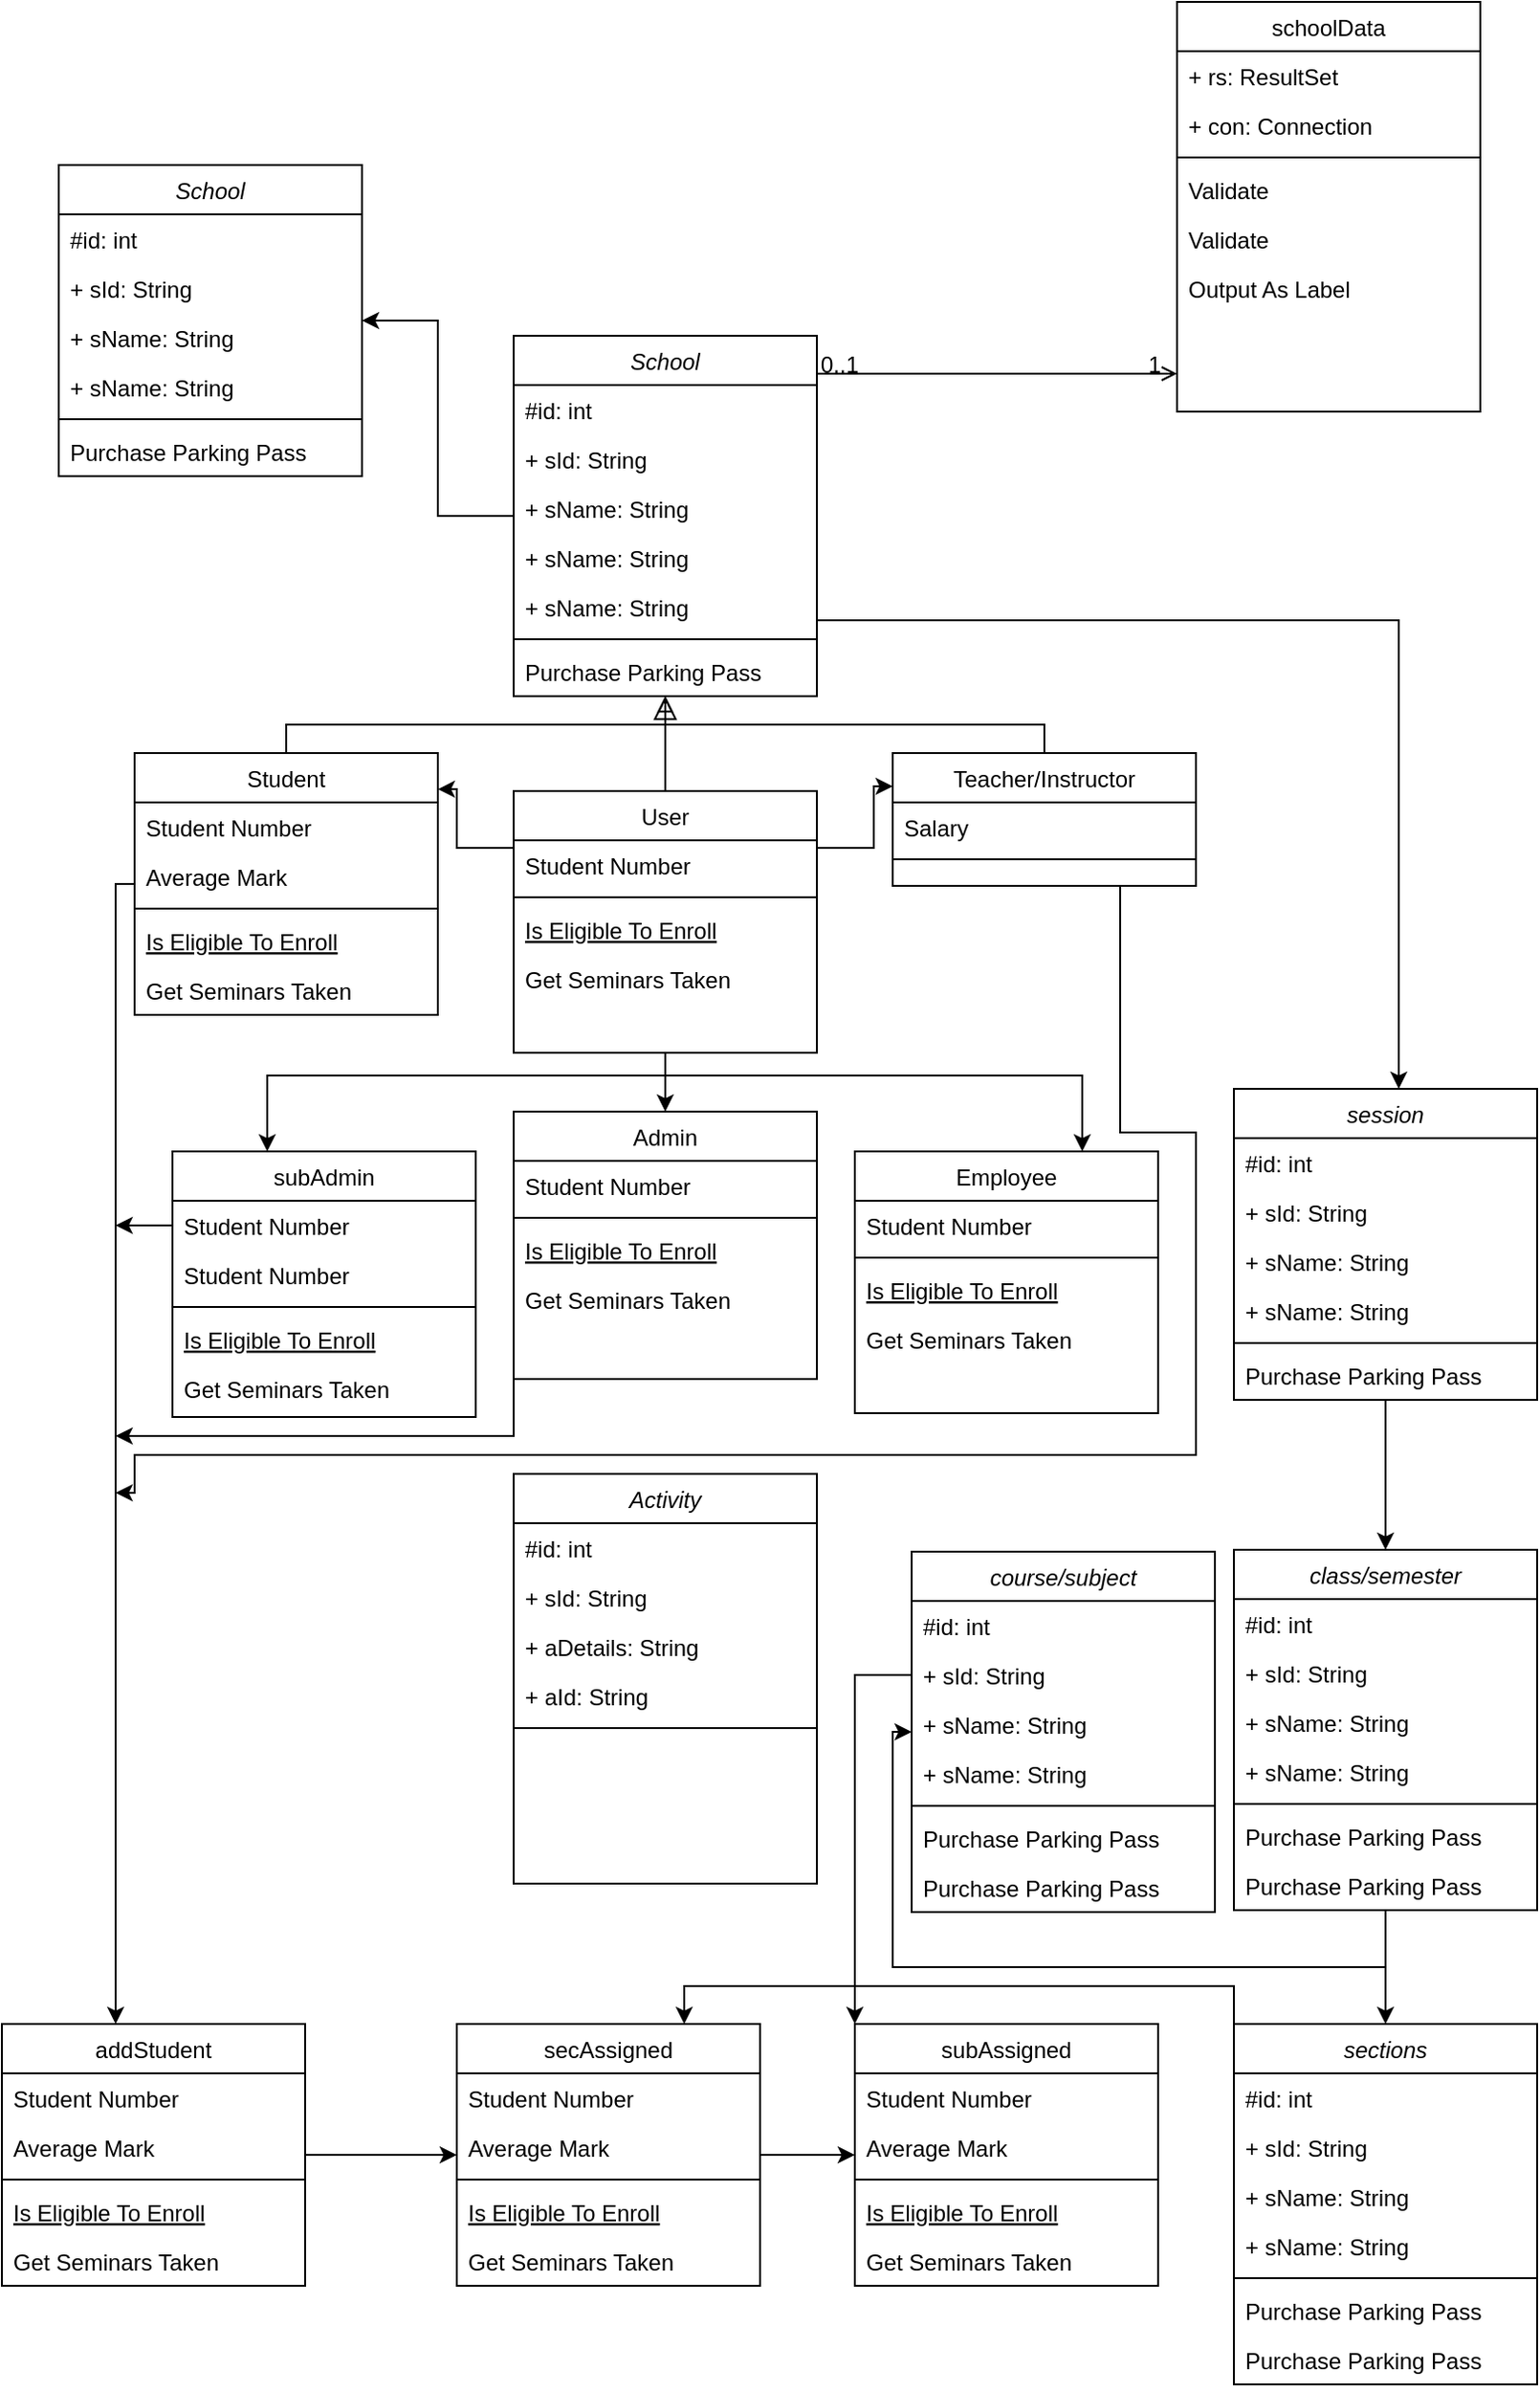 <mxfile version="21.1.5" type="github">
  <diagram id="C5RBs43oDa-KdzZeNtuy" name="Page-1">
    <mxGraphModel dx="880" dy="1653" grid="1" gridSize="10" guides="1" tooltips="1" connect="1" arrows="1" fold="1" page="1" pageScale="1" pageWidth="827" pageHeight="1169" math="0" shadow="0">
      <root>
        <mxCell id="WIyWlLk6GJQsqaUBKTNV-0" />
        <mxCell id="WIyWlLk6GJQsqaUBKTNV-1" parent="WIyWlLk6GJQsqaUBKTNV-0" />
        <mxCell id="4I6rriYPMe5fNnxOaEvN-90" value="" style="edgeStyle=orthogonalEdgeStyle;rounded=0;orthogonalLoop=1;jettySize=auto;html=1;" edge="1" parent="WIyWlLk6GJQsqaUBKTNV-1" source="zkfFHV4jXpPFQw0GAbJ--0" target="4I6rriYPMe5fNnxOaEvN-83">
          <mxGeometry relative="1" as="geometry" />
        </mxCell>
        <mxCell id="4I6rriYPMe5fNnxOaEvN-101" value="" style="edgeStyle=orthogonalEdgeStyle;rounded=0;orthogonalLoop=1;jettySize=auto;html=1;" edge="1" parent="WIyWlLk6GJQsqaUBKTNV-1" source="zkfFHV4jXpPFQw0GAbJ--0" target="4I6rriYPMe5fNnxOaEvN-94">
          <mxGeometry relative="1" as="geometry">
            <Array as="points">
              <mxPoint x="747" y="110" />
            </Array>
          </mxGeometry>
        </mxCell>
        <mxCell id="zkfFHV4jXpPFQw0GAbJ--0" value="School" style="swimlane;fontStyle=2;align=center;verticalAlign=top;childLayout=stackLayout;horizontal=1;startSize=26;horizontalStack=0;resizeParent=1;resizeLast=0;collapsible=1;marginBottom=0;rounded=0;shadow=0;strokeWidth=1;" parent="WIyWlLk6GJQsqaUBKTNV-1" vertex="1">
          <mxGeometry x="280" y="-40" width="160" height="190" as="geometry">
            <mxRectangle x="230" y="140" width="160" height="26" as="alternateBounds" />
          </mxGeometry>
        </mxCell>
        <mxCell id="zkfFHV4jXpPFQw0GAbJ--1" value="#id: int&#xa;" style="text;align=left;verticalAlign=top;spacingLeft=4;spacingRight=4;overflow=hidden;rotatable=0;points=[[0,0.5],[1,0.5]];portConstraint=eastwest;" parent="zkfFHV4jXpPFQw0GAbJ--0" vertex="1">
          <mxGeometry y="26" width="160" height="26" as="geometry" />
        </mxCell>
        <mxCell id="zkfFHV4jXpPFQw0GAbJ--2" value="+ sId: String" style="text;align=left;verticalAlign=top;spacingLeft=4;spacingRight=4;overflow=hidden;rotatable=0;points=[[0,0.5],[1,0.5]];portConstraint=eastwest;rounded=0;shadow=0;html=0;" parent="zkfFHV4jXpPFQw0GAbJ--0" vertex="1">
          <mxGeometry y="52" width="160" height="26" as="geometry" />
        </mxCell>
        <mxCell id="zkfFHV4jXpPFQw0GAbJ--3" value="+ sName: String" style="text;align=left;verticalAlign=top;spacingLeft=4;spacingRight=4;overflow=hidden;rotatable=0;points=[[0,0.5],[1,0.5]];portConstraint=eastwest;rounded=0;shadow=0;html=0;" parent="zkfFHV4jXpPFQw0GAbJ--0" vertex="1">
          <mxGeometry y="78" width="160" height="26" as="geometry" />
        </mxCell>
        <mxCell id="4I6rriYPMe5fNnxOaEvN-0" value="+ sName: String" style="text;align=left;verticalAlign=top;spacingLeft=4;spacingRight=4;overflow=hidden;rotatable=0;points=[[0,0.5],[1,0.5]];portConstraint=eastwest;rounded=0;shadow=0;html=0;" vertex="1" parent="zkfFHV4jXpPFQw0GAbJ--0">
          <mxGeometry y="104" width="160" height="26" as="geometry" />
        </mxCell>
        <mxCell id="4I6rriYPMe5fNnxOaEvN-150" value="+ sName: String" style="text;align=left;verticalAlign=top;spacingLeft=4;spacingRight=4;overflow=hidden;rotatable=0;points=[[0,0.5],[1,0.5]];portConstraint=eastwest;rounded=0;shadow=0;html=0;" vertex="1" parent="zkfFHV4jXpPFQw0GAbJ--0">
          <mxGeometry y="130" width="160" height="26" as="geometry" />
        </mxCell>
        <mxCell id="zkfFHV4jXpPFQw0GAbJ--4" value="" style="line;html=1;strokeWidth=1;align=left;verticalAlign=middle;spacingTop=-1;spacingLeft=3;spacingRight=3;rotatable=0;labelPosition=right;points=[];portConstraint=eastwest;" parent="zkfFHV4jXpPFQw0GAbJ--0" vertex="1">
          <mxGeometry y="156" width="160" height="8" as="geometry" />
        </mxCell>
        <mxCell id="zkfFHV4jXpPFQw0GAbJ--5" value="Purchase Parking Pass" style="text;align=left;verticalAlign=top;spacingLeft=4;spacingRight=4;overflow=hidden;rotatable=0;points=[[0,0.5],[1,0.5]];portConstraint=eastwest;" parent="zkfFHV4jXpPFQw0GAbJ--0" vertex="1">
          <mxGeometry y="164" width="160" height="26" as="geometry" />
        </mxCell>
        <mxCell id="4I6rriYPMe5fNnxOaEvN-160" value="" style="edgeStyle=orthogonalEdgeStyle;rounded=0;orthogonalLoop=1;jettySize=auto;html=1;" edge="1" parent="WIyWlLk6GJQsqaUBKTNV-1" source="zkfFHV4jXpPFQw0GAbJ--6" target="4I6rriYPMe5fNnxOaEvN-154">
          <mxGeometry relative="1" as="geometry">
            <Array as="points">
              <mxPoint x="70" y="249" />
            </Array>
          </mxGeometry>
        </mxCell>
        <mxCell id="zkfFHV4jXpPFQw0GAbJ--6" value="Student" style="swimlane;fontStyle=0;align=center;verticalAlign=top;childLayout=stackLayout;horizontal=1;startSize=26;horizontalStack=0;resizeParent=1;resizeLast=0;collapsible=1;marginBottom=0;rounded=0;shadow=0;strokeWidth=1;" parent="WIyWlLk6GJQsqaUBKTNV-1" vertex="1">
          <mxGeometry x="80" y="180" width="160" height="138" as="geometry">
            <mxRectangle x="130" y="380" width="160" height="26" as="alternateBounds" />
          </mxGeometry>
        </mxCell>
        <mxCell id="zkfFHV4jXpPFQw0GAbJ--7" value="Student Number" style="text;align=left;verticalAlign=top;spacingLeft=4;spacingRight=4;overflow=hidden;rotatable=0;points=[[0,0.5],[1,0.5]];portConstraint=eastwest;" parent="zkfFHV4jXpPFQw0GAbJ--6" vertex="1">
          <mxGeometry y="26" width="160" height="26" as="geometry" />
        </mxCell>
        <mxCell id="zkfFHV4jXpPFQw0GAbJ--8" value="Average Mark" style="text;align=left;verticalAlign=top;spacingLeft=4;spacingRight=4;overflow=hidden;rotatable=0;points=[[0,0.5],[1,0.5]];portConstraint=eastwest;rounded=0;shadow=0;html=0;" parent="zkfFHV4jXpPFQw0GAbJ--6" vertex="1">
          <mxGeometry y="52" width="160" height="26" as="geometry" />
        </mxCell>
        <mxCell id="zkfFHV4jXpPFQw0GAbJ--9" value="" style="line;html=1;strokeWidth=1;align=left;verticalAlign=middle;spacingTop=-1;spacingLeft=3;spacingRight=3;rotatable=0;labelPosition=right;points=[];portConstraint=eastwest;" parent="zkfFHV4jXpPFQw0GAbJ--6" vertex="1">
          <mxGeometry y="78" width="160" height="8" as="geometry" />
        </mxCell>
        <mxCell id="zkfFHV4jXpPFQw0GAbJ--10" value="Is Eligible To Enroll" style="text;align=left;verticalAlign=top;spacingLeft=4;spacingRight=4;overflow=hidden;rotatable=0;points=[[0,0.5],[1,0.5]];portConstraint=eastwest;fontStyle=4" parent="zkfFHV4jXpPFQw0GAbJ--6" vertex="1">
          <mxGeometry y="86" width="160" height="26" as="geometry" />
        </mxCell>
        <mxCell id="zkfFHV4jXpPFQw0GAbJ--11" value="Get Seminars Taken" style="text;align=left;verticalAlign=top;spacingLeft=4;spacingRight=4;overflow=hidden;rotatable=0;points=[[0,0.5],[1,0.5]];portConstraint=eastwest;" parent="zkfFHV4jXpPFQw0GAbJ--6" vertex="1">
          <mxGeometry y="112" width="160" height="26" as="geometry" />
        </mxCell>
        <mxCell id="zkfFHV4jXpPFQw0GAbJ--12" value="" style="endArrow=block;endSize=10;endFill=0;shadow=0;strokeWidth=1;rounded=0;edgeStyle=elbowEdgeStyle;elbow=vertical;" parent="WIyWlLk6GJQsqaUBKTNV-1" source="zkfFHV4jXpPFQw0GAbJ--6" target="zkfFHV4jXpPFQw0GAbJ--0" edge="1">
          <mxGeometry width="160" relative="1" as="geometry">
            <mxPoint x="200" y="203" as="sourcePoint" />
            <mxPoint x="200" y="203" as="targetPoint" />
          </mxGeometry>
        </mxCell>
        <mxCell id="4I6rriYPMe5fNnxOaEvN-165" style="edgeStyle=orthogonalEdgeStyle;rounded=0;orthogonalLoop=1;jettySize=auto;html=1;exitX=0.75;exitY=1;exitDx=0;exitDy=0;" edge="1" parent="WIyWlLk6GJQsqaUBKTNV-1" source="zkfFHV4jXpPFQw0GAbJ--13">
          <mxGeometry relative="1" as="geometry">
            <mxPoint x="70" y="570" as="targetPoint" />
            <Array as="points">
              <mxPoint x="600" y="380" />
              <mxPoint x="640" y="380" />
              <mxPoint x="640" y="550" />
              <mxPoint x="80" y="550" />
              <mxPoint x="80" y="570" />
            </Array>
          </mxGeometry>
        </mxCell>
        <mxCell id="zkfFHV4jXpPFQw0GAbJ--13" value="Teacher/Instructor" style="swimlane;fontStyle=0;align=center;verticalAlign=top;childLayout=stackLayout;horizontal=1;startSize=26;horizontalStack=0;resizeParent=1;resizeLast=0;collapsible=1;marginBottom=0;rounded=0;shadow=0;strokeWidth=1;" parent="WIyWlLk6GJQsqaUBKTNV-1" vertex="1">
          <mxGeometry x="480" y="180" width="160" height="70" as="geometry">
            <mxRectangle x="340" y="380" width="170" height="26" as="alternateBounds" />
          </mxGeometry>
        </mxCell>
        <mxCell id="zkfFHV4jXpPFQw0GAbJ--14" value="Salary" style="text;align=left;verticalAlign=top;spacingLeft=4;spacingRight=4;overflow=hidden;rotatable=0;points=[[0,0.5],[1,0.5]];portConstraint=eastwest;" parent="zkfFHV4jXpPFQw0GAbJ--13" vertex="1">
          <mxGeometry y="26" width="160" height="26" as="geometry" />
        </mxCell>
        <mxCell id="zkfFHV4jXpPFQw0GAbJ--15" value="" style="line;html=1;strokeWidth=1;align=left;verticalAlign=middle;spacingTop=-1;spacingLeft=3;spacingRight=3;rotatable=0;labelPosition=right;points=[];portConstraint=eastwest;" parent="zkfFHV4jXpPFQw0GAbJ--13" vertex="1">
          <mxGeometry y="52" width="160" height="8" as="geometry" />
        </mxCell>
        <mxCell id="zkfFHV4jXpPFQw0GAbJ--16" value="" style="endArrow=block;endFill=0;shadow=0;strokeWidth=1;rounded=0;edgeStyle=elbowEdgeStyle;elbow=vertical;" parent="WIyWlLk6GJQsqaUBKTNV-1" source="zkfFHV4jXpPFQw0GAbJ--13" target="zkfFHV4jXpPFQw0GAbJ--0" edge="1">
          <mxGeometry width="160" relative="1" as="geometry">
            <mxPoint x="210" y="373" as="sourcePoint" />
            <mxPoint x="310" y="271" as="targetPoint" />
          </mxGeometry>
        </mxCell>
        <mxCell id="zkfFHV4jXpPFQw0GAbJ--17" value="schoolData" style="swimlane;fontStyle=0;align=center;verticalAlign=top;childLayout=stackLayout;horizontal=1;startSize=26;horizontalStack=0;resizeParent=1;resizeLast=0;collapsible=1;marginBottom=0;rounded=0;shadow=0;strokeWidth=1;" parent="WIyWlLk6GJQsqaUBKTNV-1" vertex="1">
          <mxGeometry x="630" y="-216" width="160" height="216" as="geometry">
            <mxRectangle x="550" y="140" width="160" height="26" as="alternateBounds" />
          </mxGeometry>
        </mxCell>
        <mxCell id="zkfFHV4jXpPFQw0GAbJ--21" value="+ rs: ResultSet" style="text;align=left;verticalAlign=top;spacingLeft=4;spacingRight=4;overflow=hidden;rotatable=1;points=[[0,0.5],[1,0.5]];portConstraint=eastwest;rounded=0;shadow=0;html=0;movable=1;resizable=1;deletable=1;editable=1;locked=0;connectable=1;" parent="zkfFHV4jXpPFQw0GAbJ--17" vertex="1">
          <mxGeometry y="26" width="160" height="26" as="geometry" />
        </mxCell>
        <mxCell id="4I6rriYPMe5fNnxOaEvN-2" value="+ con: Connection" style="text;align=left;verticalAlign=top;spacingLeft=4;spacingRight=4;overflow=hidden;rotatable=1;points=[[0,0.5],[1,0.5]];portConstraint=eastwest;rounded=0;shadow=0;html=0;movable=1;resizable=1;deletable=1;editable=1;locked=0;connectable=1;" vertex="1" parent="zkfFHV4jXpPFQw0GAbJ--17">
          <mxGeometry y="52" width="160" height="26" as="geometry" />
        </mxCell>
        <mxCell id="zkfFHV4jXpPFQw0GAbJ--23" value="" style="line;html=1;strokeWidth=1;align=left;verticalAlign=middle;spacingTop=-1;spacingLeft=3;spacingRight=3;rotatable=0;labelPosition=right;points=[];portConstraint=eastwest;" parent="zkfFHV4jXpPFQw0GAbJ--17" vertex="1">
          <mxGeometry y="78" width="160" height="8" as="geometry" />
        </mxCell>
        <mxCell id="zkfFHV4jXpPFQw0GAbJ--24" value="Validate" style="text;align=left;verticalAlign=top;spacingLeft=4;spacingRight=4;overflow=hidden;rotatable=0;points=[[0,0.5],[1,0.5]];portConstraint=eastwest;" parent="zkfFHV4jXpPFQw0GAbJ--17" vertex="1">
          <mxGeometry y="86" width="160" height="26" as="geometry" />
        </mxCell>
        <mxCell id="4I6rriYPMe5fNnxOaEvN-1" value="Validate" style="text;align=left;verticalAlign=top;spacingLeft=4;spacingRight=4;overflow=hidden;rotatable=0;points=[[0,0.5],[1,0.5]];portConstraint=eastwest;" vertex="1" parent="zkfFHV4jXpPFQw0GAbJ--17">
          <mxGeometry y="112" width="160" height="26" as="geometry" />
        </mxCell>
        <mxCell id="zkfFHV4jXpPFQw0GAbJ--25" value="Output As Label" style="text;align=left;verticalAlign=top;spacingLeft=4;spacingRight=4;overflow=hidden;rotatable=0;points=[[0,0.5],[1,0.5]];portConstraint=eastwest;" parent="zkfFHV4jXpPFQw0GAbJ--17" vertex="1">
          <mxGeometry y="138" width="160" height="26" as="geometry" />
        </mxCell>
        <mxCell id="zkfFHV4jXpPFQw0GAbJ--26" value="" style="endArrow=open;shadow=0;strokeWidth=1;rounded=0;endFill=1;edgeStyle=elbowEdgeStyle;elbow=vertical;" parent="WIyWlLk6GJQsqaUBKTNV-1" source="zkfFHV4jXpPFQw0GAbJ--0" target="zkfFHV4jXpPFQw0GAbJ--17" edge="1">
          <mxGeometry x="0.5" y="41" relative="1" as="geometry">
            <mxPoint x="380" y="192" as="sourcePoint" />
            <mxPoint x="540" y="192" as="targetPoint" />
            <mxPoint x="-40" y="32" as="offset" />
          </mxGeometry>
        </mxCell>
        <mxCell id="zkfFHV4jXpPFQw0GAbJ--27" value="0..1" style="resizable=0;align=left;verticalAlign=bottom;labelBackgroundColor=none;fontSize=12;" parent="zkfFHV4jXpPFQw0GAbJ--26" connectable="0" vertex="1">
          <mxGeometry x="-1" relative="1" as="geometry">
            <mxPoint y="4" as="offset" />
          </mxGeometry>
        </mxCell>
        <mxCell id="zkfFHV4jXpPFQw0GAbJ--28" value="1" style="resizable=0;align=right;verticalAlign=bottom;labelBackgroundColor=none;fontSize=12;" parent="zkfFHV4jXpPFQw0GAbJ--26" connectable="0" vertex="1">
          <mxGeometry x="1" relative="1" as="geometry">
            <mxPoint x="-7" y="4" as="offset" />
          </mxGeometry>
        </mxCell>
        <mxCell id="4I6rriYPMe5fNnxOaEvN-3" value="" style="endArrow=none;html=1;rounded=0;" edge="1" parent="WIyWlLk6GJQsqaUBKTNV-1" source="4I6rriYPMe5fNnxOaEvN-5">
          <mxGeometry width="50" height="50" relative="1" as="geometry">
            <mxPoint x="360" y="200" as="sourcePoint" />
            <mxPoint x="360" y="150" as="targetPoint" />
          </mxGeometry>
        </mxCell>
        <mxCell id="4I6rriYPMe5fNnxOaEvN-17" value="" style="endArrow=none;html=1;rounded=0;" edge="1" parent="WIyWlLk6GJQsqaUBKTNV-1" target="4I6rriYPMe5fNnxOaEvN-5">
          <mxGeometry width="50" height="50" relative="1" as="geometry">
            <mxPoint x="360" y="200" as="sourcePoint" />
            <mxPoint x="360" y="150" as="targetPoint" />
          </mxGeometry>
        </mxCell>
        <mxCell id="4I6rriYPMe5fNnxOaEvN-65" value="" style="edgeStyle=orthogonalEdgeStyle;rounded=0;orthogonalLoop=1;jettySize=auto;html=1;" edge="1" parent="WIyWlLk6GJQsqaUBKTNV-1" source="4I6rriYPMe5fNnxOaEvN-5" target="4I6rriYPMe5fNnxOaEvN-60">
          <mxGeometry relative="1" as="geometry">
            <Array as="points">
              <mxPoint x="360" y="350" />
              <mxPoint x="580" y="350" />
            </Array>
          </mxGeometry>
        </mxCell>
        <mxCell id="4I6rriYPMe5fNnxOaEvN-71" value="" style="edgeStyle=orthogonalEdgeStyle;rounded=0;orthogonalLoop=1;jettySize=auto;html=1;" edge="1" parent="WIyWlLk6GJQsqaUBKTNV-1" source="4I6rriYPMe5fNnxOaEvN-5" target="4I6rriYPMe5fNnxOaEvN-66">
          <mxGeometry relative="1" as="geometry">
            <Array as="points">
              <mxPoint x="360" y="350" />
              <mxPoint x="150" y="350" />
            </Array>
          </mxGeometry>
        </mxCell>
        <mxCell id="4I6rriYPMe5fNnxOaEvN-77" value="" style="edgeStyle=orthogonalEdgeStyle;rounded=0;orthogonalLoop=1;jettySize=auto;html=1;" edge="1" parent="WIyWlLk6GJQsqaUBKTNV-1" source="4I6rriYPMe5fNnxOaEvN-5" target="4I6rriYPMe5fNnxOaEvN-72">
          <mxGeometry relative="1" as="geometry" />
        </mxCell>
        <mxCell id="4I6rriYPMe5fNnxOaEvN-5" value="User" style="swimlane;fontStyle=0;align=center;verticalAlign=top;childLayout=stackLayout;horizontal=1;startSize=26;horizontalStack=0;resizeParent=1;resizeLast=0;collapsible=1;marginBottom=0;rounded=0;shadow=0;strokeWidth=1;" vertex="1" parent="WIyWlLk6GJQsqaUBKTNV-1">
          <mxGeometry x="280" y="200" width="160" height="138" as="geometry">
            <mxRectangle x="130" y="380" width="160" height="26" as="alternateBounds" />
          </mxGeometry>
        </mxCell>
        <mxCell id="4I6rriYPMe5fNnxOaEvN-6" value="Student Number" style="text;align=left;verticalAlign=top;spacingLeft=4;spacingRight=4;overflow=hidden;rotatable=0;points=[[0,0.5],[1,0.5]];portConstraint=eastwest;" vertex="1" parent="4I6rriYPMe5fNnxOaEvN-5">
          <mxGeometry y="26" width="160" height="26" as="geometry" />
        </mxCell>
        <mxCell id="4I6rriYPMe5fNnxOaEvN-8" value="" style="line;html=1;strokeWidth=1;align=left;verticalAlign=middle;spacingTop=-1;spacingLeft=3;spacingRight=3;rotatable=0;labelPosition=right;points=[];portConstraint=eastwest;" vertex="1" parent="4I6rriYPMe5fNnxOaEvN-5">
          <mxGeometry y="52" width="160" height="8" as="geometry" />
        </mxCell>
        <mxCell id="4I6rriYPMe5fNnxOaEvN-9" value="Is Eligible To Enroll" style="text;align=left;verticalAlign=top;spacingLeft=4;spacingRight=4;overflow=hidden;rotatable=0;points=[[0,0.5],[1,0.5]];portConstraint=eastwest;fontStyle=4" vertex="1" parent="4I6rriYPMe5fNnxOaEvN-5">
          <mxGeometry y="60" width="160" height="26" as="geometry" />
        </mxCell>
        <mxCell id="4I6rriYPMe5fNnxOaEvN-10" value="Get Seminars Taken" style="text;align=left;verticalAlign=top;spacingLeft=4;spacingRight=4;overflow=hidden;rotatable=0;points=[[0,0.5],[1,0.5]];portConstraint=eastwest;" vertex="1" parent="4I6rriYPMe5fNnxOaEvN-5">
          <mxGeometry y="86" width="160" height="26" as="geometry" />
        </mxCell>
        <mxCell id="4I6rriYPMe5fNnxOaEvN-60" value="Employee" style="swimlane;fontStyle=0;align=center;verticalAlign=top;childLayout=stackLayout;horizontal=1;startSize=26;horizontalStack=0;resizeParent=1;resizeLast=0;collapsible=1;marginBottom=0;rounded=0;shadow=0;strokeWidth=1;" vertex="1" parent="WIyWlLk6GJQsqaUBKTNV-1">
          <mxGeometry x="460" y="390" width="160" height="138" as="geometry">
            <mxRectangle x="130" y="380" width="160" height="26" as="alternateBounds" />
          </mxGeometry>
        </mxCell>
        <mxCell id="4I6rriYPMe5fNnxOaEvN-61" value="Student Number" style="text;align=left;verticalAlign=top;spacingLeft=4;spacingRight=4;overflow=hidden;rotatable=0;points=[[0,0.5],[1,0.5]];portConstraint=eastwest;" vertex="1" parent="4I6rriYPMe5fNnxOaEvN-60">
          <mxGeometry y="26" width="160" height="26" as="geometry" />
        </mxCell>
        <mxCell id="4I6rriYPMe5fNnxOaEvN-62" value="" style="line;html=1;strokeWidth=1;align=left;verticalAlign=middle;spacingTop=-1;spacingLeft=3;spacingRight=3;rotatable=0;labelPosition=right;points=[];portConstraint=eastwest;" vertex="1" parent="4I6rriYPMe5fNnxOaEvN-60">
          <mxGeometry y="52" width="160" height="8" as="geometry" />
        </mxCell>
        <mxCell id="4I6rriYPMe5fNnxOaEvN-63" value="Is Eligible To Enroll" style="text;align=left;verticalAlign=top;spacingLeft=4;spacingRight=4;overflow=hidden;rotatable=0;points=[[0,0.5],[1,0.5]];portConstraint=eastwest;fontStyle=4" vertex="1" parent="4I6rriYPMe5fNnxOaEvN-60">
          <mxGeometry y="60" width="160" height="26" as="geometry" />
        </mxCell>
        <mxCell id="4I6rriYPMe5fNnxOaEvN-64" value="Get Seminars Taken" style="text;align=left;verticalAlign=top;spacingLeft=4;spacingRight=4;overflow=hidden;rotatable=0;points=[[0,0.5],[1,0.5]];portConstraint=eastwest;" vertex="1" parent="4I6rriYPMe5fNnxOaEvN-60">
          <mxGeometry y="86" width="160" height="26" as="geometry" />
        </mxCell>
        <mxCell id="4I6rriYPMe5fNnxOaEvN-66" value="subAdmin" style="swimlane;fontStyle=0;align=center;verticalAlign=top;childLayout=stackLayout;horizontal=1;startSize=26;horizontalStack=0;resizeParent=1;resizeLast=0;collapsible=1;marginBottom=0;rounded=0;shadow=0;strokeWidth=1;" vertex="1" parent="WIyWlLk6GJQsqaUBKTNV-1">
          <mxGeometry x="100" y="390" width="160" height="140" as="geometry">
            <mxRectangle x="130" y="380" width="160" height="26" as="alternateBounds" />
          </mxGeometry>
        </mxCell>
        <mxCell id="4I6rriYPMe5fNnxOaEvN-162" style="edgeStyle=orthogonalEdgeStyle;rounded=0;orthogonalLoop=1;jettySize=auto;html=1;exitX=0;exitY=0.5;exitDx=0;exitDy=0;" edge="1" parent="4I6rriYPMe5fNnxOaEvN-66" source="4I6rriYPMe5fNnxOaEvN-153">
          <mxGeometry relative="1" as="geometry">
            <mxPoint x="-30" y="39" as="targetPoint" />
          </mxGeometry>
        </mxCell>
        <mxCell id="4I6rriYPMe5fNnxOaEvN-153" value="Student Number" style="text;align=left;verticalAlign=top;spacingLeft=4;spacingRight=4;overflow=hidden;rotatable=0;points=[[0,0.5],[1,0.5]];portConstraint=eastwest;" vertex="1" parent="4I6rriYPMe5fNnxOaEvN-66">
          <mxGeometry y="26" width="160" height="26" as="geometry" />
        </mxCell>
        <mxCell id="4I6rriYPMe5fNnxOaEvN-151" value="Student Number" style="text;align=left;verticalAlign=top;spacingLeft=4;spacingRight=4;overflow=hidden;rotatable=0;points=[[0,0.5],[1,0.5]];portConstraint=eastwest;" vertex="1" parent="4I6rriYPMe5fNnxOaEvN-66">
          <mxGeometry y="52" width="160" height="26" as="geometry" />
        </mxCell>
        <mxCell id="4I6rriYPMe5fNnxOaEvN-68" value="" style="line;html=1;strokeWidth=1;align=left;verticalAlign=middle;spacingTop=-1;spacingLeft=3;spacingRight=3;rotatable=0;labelPosition=right;points=[];portConstraint=eastwest;" vertex="1" parent="4I6rriYPMe5fNnxOaEvN-66">
          <mxGeometry y="78" width="160" height="8" as="geometry" />
        </mxCell>
        <mxCell id="4I6rriYPMe5fNnxOaEvN-69" value="Is Eligible To Enroll" style="text;align=left;verticalAlign=top;spacingLeft=4;spacingRight=4;overflow=hidden;rotatable=0;points=[[0,0.5],[1,0.5]];portConstraint=eastwest;fontStyle=4" vertex="1" parent="4I6rriYPMe5fNnxOaEvN-66">
          <mxGeometry y="86" width="160" height="26" as="geometry" />
        </mxCell>
        <mxCell id="4I6rriYPMe5fNnxOaEvN-70" value="Get Seminars Taken" style="text;align=left;verticalAlign=top;spacingLeft=4;spacingRight=4;overflow=hidden;rotatable=0;points=[[0,0.5],[1,0.5]];portConstraint=eastwest;" vertex="1" parent="4I6rriYPMe5fNnxOaEvN-66">
          <mxGeometry y="112" width="160" height="26" as="geometry" />
        </mxCell>
        <mxCell id="4I6rriYPMe5fNnxOaEvN-164" style="edgeStyle=orthogonalEdgeStyle;rounded=0;orthogonalLoop=1;jettySize=auto;html=1;exitX=0;exitY=0.75;exitDx=0;exitDy=0;" edge="1" parent="WIyWlLk6GJQsqaUBKTNV-1" source="4I6rriYPMe5fNnxOaEvN-72">
          <mxGeometry relative="1" as="geometry">
            <mxPoint x="70" y="540" as="targetPoint" />
            <Array as="points">
              <mxPoint x="280" y="540" />
            </Array>
          </mxGeometry>
        </mxCell>
        <mxCell id="4I6rriYPMe5fNnxOaEvN-72" value="Admin" style="swimlane;fontStyle=0;align=center;verticalAlign=top;childLayout=stackLayout;horizontal=1;startSize=26;horizontalStack=0;resizeParent=1;resizeLast=0;collapsible=1;marginBottom=0;rounded=0;shadow=0;strokeWidth=1;" vertex="1" parent="WIyWlLk6GJQsqaUBKTNV-1">
          <mxGeometry x="280" y="369" width="160" height="141" as="geometry">
            <mxRectangle x="130" y="380" width="160" height="26" as="alternateBounds" />
          </mxGeometry>
        </mxCell>
        <mxCell id="4I6rriYPMe5fNnxOaEvN-73" value="Student Number" style="text;align=left;verticalAlign=top;spacingLeft=4;spacingRight=4;overflow=hidden;rotatable=0;points=[[0,0.5],[1,0.5]];portConstraint=eastwest;" vertex="1" parent="4I6rriYPMe5fNnxOaEvN-72">
          <mxGeometry y="26" width="160" height="26" as="geometry" />
        </mxCell>
        <mxCell id="4I6rriYPMe5fNnxOaEvN-74" value="" style="line;html=1;strokeWidth=1;align=left;verticalAlign=middle;spacingTop=-1;spacingLeft=3;spacingRight=3;rotatable=0;labelPosition=right;points=[];portConstraint=eastwest;" vertex="1" parent="4I6rriYPMe5fNnxOaEvN-72">
          <mxGeometry y="52" width="160" height="8" as="geometry" />
        </mxCell>
        <mxCell id="4I6rriYPMe5fNnxOaEvN-75" value="Is Eligible To Enroll" style="text;align=left;verticalAlign=top;spacingLeft=4;spacingRight=4;overflow=hidden;rotatable=0;points=[[0,0.5],[1,0.5]];portConstraint=eastwest;fontStyle=4" vertex="1" parent="4I6rriYPMe5fNnxOaEvN-72">
          <mxGeometry y="60" width="160" height="26" as="geometry" />
        </mxCell>
        <mxCell id="4I6rriYPMe5fNnxOaEvN-76" value="Get Seminars Taken" style="text;align=left;verticalAlign=top;spacingLeft=4;spacingRight=4;overflow=hidden;rotatable=0;points=[[0,0.5],[1,0.5]];portConstraint=eastwest;" vertex="1" parent="4I6rriYPMe5fNnxOaEvN-72">
          <mxGeometry y="86" width="160" height="26" as="geometry" />
        </mxCell>
        <mxCell id="4I6rriYPMe5fNnxOaEvN-79" style="edgeStyle=orthogonalEdgeStyle;rounded=0;orthogonalLoop=1;jettySize=auto;html=1;entryX=0;entryY=0.25;entryDx=0;entryDy=0;" edge="1" parent="WIyWlLk6GJQsqaUBKTNV-1" source="4I6rriYPMe5fNnxOaEvN-6" target="zkfFHV4jXpPFQw0GAbJ--13">
          <mxGeometry relative="1" as="geometry">
            <Array as="points">
              <mxPoint x="470" y="230" />
              <mxPoint x="470" y="198" />
            </Array>
          </mxGeometry>
        </mxCell>
        <mxCell id="4I6rriYPMe5fNnxOaEvN-80" style="edgeStyle=orthogonalEdgeStyle;rounded=0;orthogonalLoop=1;jettySize=auto;html=1;entryX=1;entryY=0.138;entryDx=0;entryDy=0;entryPerimeter=0;" edge="1" parent="WIyWlLk6GJQsqaUBKTNV-1" source="4I6rriYPMe5fNnxOaEvN-6" target="zkfFHV4jXpPFQw0GAbJ--6">
          <mxGeometry relative="1" as="geometry">
            <Array as="points">
              <mxPoint x="250" y="230" />
              <mxPoint x="250" y="199" />
            </Array>
          </mxGeometry>
        </mxCell>
        <mxCell id="4I6rriYPMe5fNnxOaEvN-83" value="School" style="swimlane;fontStyle=2;align=center;verticalAlign=top;childLayout=stackLayout;horizontal=1;startSize=26;horizontalStack=0;resizeParent=1;resizeLast=0;collapsible=1;marginBottom=0;rounded=0;shadow=0;strokeWidth=1;" vertex="1" parent="WIyWlLk6GJQsqaUBKTNV-1">
          <mxGeometry x="40" y="-130" width="160" height="164" as="geometry">
            <mxRectangle x="230" y="140" width="160" height="26" as="alternateBounds" />
          </mxGeometry>
        </mxCell>
        <mxCell id="4I6rriYPMe5fNnxOaEvN-84" value="#id: int&#xa;" style="text;align=left;verticalAlign=top;spacingLeft=4;spacingRight=4;overflow=hidden;rotatable=0;points=[[0,0.5],[1,0.5]];portConstraint=eastwest;" vertex="1" parent="4I6rriYPMe5fNnxOaEvN-83">
          <mxGeometry y="26" width="160" height="26" as="geometry" />
        </mxCell>
        <mxCell id="4I6rriYPMe5fNnxOaEvN-85" value="+ sId: String" style="text;align=left;verticalAlign=top;spacingLeft=4;spacingRight=4;overflow=hidden;rotatable=0;points=[[0,0.5],[1,0.5]];portConstraint=eastwest;rounded=0;shadow=0;html=0;" vertex="1" parent="4I6rriYPMe5fNnxOaEvN-83">
          <mxGeometry y="52" width="160" height="26" as="geometry" />
        </mxCell>
        <mxCell id="4I6rriYPMe5fNnxOaEvN-86" value="+ sName: String" style="text;align=left;verticalAlign=top;spacingLeft=4;spacingRight=4;overflow=hidden;rotatable=0;points=[[0,0.5],[1,0.5]];portConstraint=eastwest;rounded=0;shadow=0;html=0;" vertex="1" parent="4I6rriYPMe5fNnxOaEvN-83">
          <mxGeometry y="78" width="160" height="26" as="geometry" />
        </mxCell>
        <mxCell id="4I6rriYPMe5fNnxOaEvN-87" value="+ sName: String" style="text;align=left;verticalAlign=top;spacingLeft=4;spacingRight=4;overflow=hidden;rotatable=0;points=[[0,0.5],[1,0.5]];portConstraint=eastwest;rounded=0;shadow=0;html=0;" vertex="1" parent="4I6rriYPMe5fNnxOaEvN-83">
          <mxGeometry y="104" width="160" height="26" as="geometry" />
        </mxCell>
        <mxCell id="4I6rriYPMe5fNnxOaEvN-88" value="" style="line;html=1;strokeWidth=1;align=left;verticalAlign=middle;spacingTop=-1;spacingLeft=3;spacingRight=3;rotatable=0;labelPosition=right;points=[];portConstraint=eastwest;" vertex="1" parent="4I6rriYPMe5fNnxOaEvN-83">
          <mxGeometry y="130" width="160" height="8" as="geometry" />
        </mxCell>
        <mxCell id="4I6rriYPMe5fNnxOaEvN-89" value="Purchase Parking Pass" style="text;align=left;verticalAlign=top;spacingLeft=4;spacingRight=4;overflow=hidden;rotatable=0;points=[[0,0.5],[1,0.5]];portConstraint=eastwest;" vertex="1" parent="4I6rriYPMe5fNnxOaEvN-83">
          <mxGeometry y="138" width="160" height="26" as="geometry" />
        </mxCell>
        <mxCell id="4I6rriYPMe5fNnxOaEvN-109" value="" style="edgeStyle=orthogonalEdgeStyle;rounded=0;orthogonalLoop=1;jettySize=auto;html=1;" edge="1" parent="WIyWlLk6GJQsqaUBKTNV-1" source="4I6rriYPMe5fNnxOaEvN-94" target="4I6rriYPMe5fNnxOaEvN-102">
          <mxGeometry relative="1" as="geometry" />
        </mxCell>
        <mxCell id="4I6rriYPMe5fNnxOaEvN-94" value="session" style="swimlane;fontStyle=2;align=center;verticalAlign=top;childLayout=stackLayout;horizontal=1;startSize=26;horizontalStack=0;resizeParent=1;resizeLast=0;collapsible=1;marginBottom=0;rounded=0;shadow=0;strokeWidth=1;" vertex="1" parent="WIyWlLk6GJQsqaUBKTNV-1">
          <mxGeometry x="660" y="357" width="160" height="164" as="geometry">
            <mxRectangle x="230" y="140" width="160" height="26" as="alternateBounds" />
          </mxGeometry>
        </mxCell>
        <mxCell id="4I6rriYPMe5fNnxOaEvN-95" value="#id: int&#xa;" style="text;align=left;verticalAlign=top;spacingLeft=4;spacingRight=4;overflow=hidden;rotatable=0;points=[[0,0.5],[1,0.5]];portConstraint=eastwest;" vertex="1" parent="4I6rriYPMe5fNnxOaEvN-94">
          <mxGeometry y="26" width="160" height="26" as="geometry" />
        </mxCell>
        <mxCell id="4I6rriYPMe5fNnxOaEvN-96" value="+ sId: String" style="text;align=left;verticalAlign=top;spacingLeft=4;spacingRight=4;overflow=hidden;rotatable=0;points=[[0,0.5],[1,0.5]];portConstraint=eastwest;rounded=0;shadow=0;html=0;" vertex="1" parent="4I6rriYPMe5fNnxOaEvN-94">
          <mxGeometry y="52" width="160" height="26" as="geometry" />
        </mxCell>
        <mxCell id="4I6rriYPMe5fNnxOaEvN-97" value="+ sName: String" style="text;align=left;verticalAlign=top;spacingLeft=4;spacingRight=4;overflow=hidden;rotatable=0;points=[[0,0.5],[1,0.5]];portConstraint=eastwest;rounded=0;shadow=0;html=0;" vertex="1" parent="4I6rriYPMe5fNnxOaEvN-94">
          <mxGeometry y="78" width="160" height="26" as="geometry" />
        </mxCell>
        <mxCell id="4I6rriYPMe5fNnxOaEvN-98" value="+ sName: String" style="text;align=left;verticalAlign=top;spacingLeft=4;spacingRight=4;overflow=hidden;rotatable=0;points=[[0,0.5],[1,0.5]];portConstraint=eastwest;rounded=0;shadow=0;html=0;" vertex="1" parent="4I6rriYPMe5fNnxOaEvN-94">
          <mxGeometry y="104" width="160" height="26" as="geometry" />
        </mxCell>
        <mxCell id="4I6rriYPMe5fNnxOaEvN-99" value="" style="line;html=1;strokeWidth=1;align=left;verticalAlign=middle;spacingTop=-1;spacingLeft=3;spacingRight=3;rotatable=0;labelPosition=right;points=[];portConstraint=eastwest;" vertex="1" parent="4I6rriYPMe5fNnxOaEvN-94">
          <mxGeometry y="130" width="160" height="8" as="geometry" />
        </mxCell>
        <mxCell id="4I6rriYPMe5fNnxOaEvN-100" value="Purchase Parking Pass" style="text;align=left;verticalAlign=top;spacingLeft=4;spacingRight=4;overflow=hidden;rotatable=0;points=[[0,0.5],[1,0.5]];portConstraint=eastwest;" vertex="1" parent="4I6rriYPMe5fNnxOaEvN-94">
          <mxGeometry y="138" width="160" height="26" as="geometry" />
        </mxCell>
        <mxCell id="4I6rriYPMe5fNnxOaEvN-127" value="" style="edgeStyle=orthogonalEdgeStyle;rounded=0;orthogonalLoop=1;jettySize=auto;html=1;" edge="1" parent="WIyWlLk6GJQsqaUBKTNV-1" source="4I6rriYPMe5fNnxOaEvN-102" target="4I6rriYPMe5fNnxOaEvN-119">
          <mxGeometry relative="1" as="geometry">
            <Array as="points">
              <mxPoint x="740" y="820" />
              <mxPoint x="480" y="820" />
              <mxPoint x="480" y="696" />
            </Array>
          </mxGeometry>
        </mxCell>
        <mxCell id="4I6rriYPMe5fNnxOaEvN-136" value="" style="edgeStyle=orthogonalEdgeStyle;rounded=0;orthogonalLoop=1;jettySize=auto;html=1;" edge="1" parent="WIyWlLk6GJQsqaUBKTNV-1" source="4I6rriYPMe5fNnxOaEvN-102" target="4I6rriYPMe5fNnxOaEvN-128">
          <mxGeometry relative="1" as="geometry" />
        </mxCell>
        <mxCell id="4I6rriYPMe5fNnxOaEvN-102" value="class/semester" style="swimlane;fontStyle=2;align=center;verticalAlign=top;childLayout=stackLayout;horizontal=1;startSize=26;horizontalStack=0;resizeParent=1;resizeLast=0;collapsible=1;marginBottom=0;rounded=0;shadow=0;strokeWidth=1;" vertex="1" parent="WIyWlLk6GJQsqaUBKTNV-1">
          <mxGeometry x="660" y="600" width="160" height="190" as="geometry">
            <mxRectangle x="230" y="140" width="160" height="26" as="alternateBounds" />
          </mxGeometry>
        </mxCell>
        <mxCell id="4I6rriYPMe5fNnxOaEvN-103" value="#id: int&#xa;" style="text;align=left;verticalAlign=top;spacingLeft=4;spacingRight=4;overflow=hidden;rotatable=0;points=[[0,0.5],[1,0.5]];portConstraint=eastwest;" vertex="1" parent="4I6rriYPMe5fNnxOaEvN-102">
          <mxGeometry y="26" width="160" height="26" as="geometry" />
        </mxCell>
        <mxCell id="4I6rriYPMe5fNnxOaEvN-104" value="+ sId: String" style="text;align=left;verticalAlign=top;spacingLeft=4;spacingRight=4;overflow=hidden;rotatable=0;points=[[0,0.5],[1,0.5]];portConstraint=eastwest;rounded=0;shadow=0;html=0;" vertex="1" parent="4I6rriYPMe5fNnxOaEvN-102">
          <mxGeometry y="52" width="160" height="26" as="geometry" />
        </mxCell>
        <mxCell id="4I6rriYPMe5fNnxOaEvN-105" value="+ sName: String" style="text;align=left;verticalAlign=top;spacingLeft=4;spacingRight=4;overflow=hidden;rotatable=0;points=[[0,0.5],[1,0.5]];portConstraint=eastwest;rounded=0;shadow=0;html=0;" vertex="1" parent="4I6rriYPMe5fNnxOaEvN-102">
          <mxGeometry y="78" width="160" height="26" as="geometry" />
        </mxCell>
        <mxCell id="4I6rriYPMe5fNnxOaEvN-106" value="+ sName: String" style="text;align=left;verticalAlign=top;spacingLeft=4;spacingRight=4;overflow=hidden;rotatable=0;points=[[0,0.5],[1,0.5]];portConstraint=eastwest;rounded=0;shadow=0;html=0;" vertex="1" parent="4I6rriYPMe5fNnxOaEvN-102">
          <mxGeometry y="104" width="160" height="26" as="geometry" />
        </mxCell>
        <mxCell id="4I6rriYPMe5fNnxOaEvN-107" value="" style="line;html=1;strokeWidth=1;align=left;verticalAlign=middle;spacingTop=-1;spacingLeft=3;spacingRight=3;rotatable=0;labelPosition=right;points=[];portConstraint=eastwest;" vertex="1" parent="4I6rriYPMe5fNnxOaEvN-102">
          <mxGeometry y="130" width="160" height="8" as="geometry" />
        </mxCell>
        <mxCell id="4I6rriYPMe5fNnxOaEvN-118" value="Purchase Parking Pass" style="text;align=left;verticalAlign=top;spacingLeft=4;spacingRight=4;overflow=hidden;rotatable=0;points=[[0,0.5],[1,0.5]];portConstraint=eastwest;" vertex="1" parent="4I6rriYPMe5fNnxOaEvN-102">
          <mxGeometry y="138" width="160" height="26" as="geometry" />
        </mxCell>
        <mxCell id="4I6rriYPMe5fNnxOaEvN-108" value="Purchase Parking Pass" style="text;align=left;verticalAlign=top;spacingLeft=4;spacingRight=4;overflow=hidden;rotatable=0;points=[[0,0.5],[1,0.5]];portConstraint=eastwest;" vertex="1" parent="4I6rriYPMe5fNnxOaEvN-102">
          <mxGeometry y="164" width="160" height="26" as="geometry" />
        </mxCell>
        <mxCell id="4I6rriYPMe5fNnxOaEvN-119" value="course/subject" style="swimlane;fontStyle=2;align=center;verticalAlign=top;childLayout=stackLayout;horizontal=1;startSize=26;horizontalStack=0;resizeParent=1;resizeLast=0;collapsible=1;marginBottom=0;rounded=0;shadow=0;strokeWidth=1;" vertex="1" parent="WIyWlLk6GJQsqaUBKTNV-1">
          <mxGeometry x="490" y="601" width="160" height="190" as="geometry">
            <mxRectangle x="230" y="140" width="160" height="26" as="alternateBounds" />
          </mxGeometry>
        </mxCell>
        <mxCell id="4I6rriYPMe5fNnxOaEvN-120" value="#id: int&#xa;" style="text;align=left;verticalAlign=top;spacingLeft=4;spacingRight=4;overflow=hidden;rotatable=0;points=[[0,0.5],[1,0.5]];portConstraint=eastwest;" vertex="1" parent="4I6rriYPMe5fNnxOaEvN-119">
          <mxGeometry y="26" width="160" height="26" as="geometry" />
        </mxCell>
        <mxCell id="4I6rriYPMe5fNnxOaEvN-121" value="+ sId: String" style="text;align=left;verticalAlign=top;spacingLeft=4;spacingRight=4;overflow=hidden;rotatable=0;points=[[0,0.5],[1,0.5]];portConstraint=eastwest;rounded=0;shadow=0;html=0;" vertex="1" parent="4I6rriYPMe5fNnxOaEvN-119">
          <mxGeometry y="52" width="160" height="26" as="geometry" />
        </mxCell>
        <mxCell id="4I6rriYPMe5fNnxOaEvN-122" value="+ sName: String" style="text;align=left;verticalAlign=top;spacingLeft=4;spacingRight=4;overflow=hidden;rotatable=0;points=[[0,0.5],[1,0.5]];portConstraint=eastwest;rounded=0;shadow=0;html=0;" vertex="1" parent="4I6rriYPMe5fNnxOaEvN-119">
          <mxGeometry y="78" width="160" height="26" as="geometry" />
        </mxCell>
        <mxCell id="4I6rriYPMe5fNnxOaEvN-123" value="+ sName: String" style="text;align=left;verticalAlign=top;spacingLeft=4;spacingRight=4;overflow=hidden;rotatable=0;points=[[0,0.5],[1,0.5]];portConstraint=eastwest;rounded=0;shadow=0;html=0;" vertex="1" parent="4I6rriYPMe5fNnxOaEvN-119">
          <mxGeometry y="104" width="160" height="26" as="geometry" />
        </mxCell>
        <mxCell id="4I6rriYPMe5fNnxOaEvN-124" value="" style="line;html=1;strokeWidth=1;align=left;verticalAlign=middle;spacingTop=-1;spacingLeft=3;spacingRight=3;rotatable=0;labelPosition=right;points=[];portConstraint=eastwest;" vertex="1" parent="4I6rriYPMe5fNnxOaEvN-119">
          <mxGeometry y="130" width="160" height="8" as="geometry" />
        </mxCell>
        <mxCell id="4I6rriYPMe5fNnxOaEvN-125" value="Purchase Parking Pass" style="text;align=left;verticalAlign=top;spacingLeft=4;spacingRight=4;overflow=hidden;rotatable=0;points=[[0,0.5],[1,0.5]];portConstraint=eastwest;" vertex="1" parent="4I6rriYPMe5fNnxOaEvN-119">
          <mxGeometry y="138" width="160" height="26" as="geometry" />
        </mxCell>
        <mxCell id="4I6rriYPMe5fNnxOaEvN-126" value="Purchase Parking Pass" style="text;align=left;verticalAlign=top;spacingLeft=4;spacingRight=4;overflow=hidden;rotatable=0;points=[[0,0.5],[1,0.5]];portConstraint=eastwest;" vertex="1" parent="4I6rriYPMe5fNnxOaEvN-119">
          <mxGeometry y="164" width="160" height="26" as="geometry" />
        </mxCell>
        <mxCell id="4I6rriYPMe5fNnxOaEvN-128" value="sections" style="swimlane;fontStyle=2;align=center;verticalAlign=top;childLayout=stackLayout;horizontal=1;startSize=26;horizontalStack=0;resizeParent=1;resizeLast=0;collapsible=1;marginBottom=0;rounded=0;shadow=0;strokeWidth=1;" vertex="1" parent="WIyWlLk6GJQsqaUBKTNV-1">
          <mxGeometry x="660" y="850" width="160" height="190" as="geometry">
            <mxRectangle x="230" y="140" width="160" height="26" as="alternateBounds" />
          </mxGeometry>
        </mxCell>
        <mxCell id="4I6rriYPMe5fNnxOaEvN-129" value="#id: int&#xa;" style="text;align=left;verticalAlign=top;spacingLeft=4;spacingRight=4;overflow=hidden;rotatable=0;points=[[0,0.5],[1,0.5]];portConstraint=eastwest;" vertex="1" parent="4I6rriYPMe5fNnxOaEvN-128">
          <mxGeometry y="26" width="160" height="26" as="geometry" />
        </mxCell>
        <mxCell id="4I6rriYPMe5fNnxOaEvN-130" value="+ sId: String" style="text;align=left;verticalAlign=top;spacingLeft=4;spacingRight=4;overflow=hidden;rotatable=0;points=[[0,0.5],[1,0.5]];portConstraint=eastwest;rounded=0;shadow=0;html=0;" vertex="1" parent="4I6rriYPMe5fNnxOaEvN-128">
          <mxGeometry y="52" width="160" height="26" as="geometry" />
        </mxCell>
        <mxCell id="4I6rriYPMe5fNnxOaEvN-131" value="+ sName: String" style="text;align=left;verticalAlign=top;spacingLeft=4;spacingRight=4;overflow=hidden;rotatable=0;points=[[0,0.5],[1,0.5]];portConstraint=eastwest;rounded=0;shadow=0;html=0;" vertex="1" parent="4I6rriYPMe5fNnxOaEvN-128">
          <mxGeometry y="78" width="160" height="26" as="geometry" />
        </mxCell>
        <mxCell id="4I6rriYPMe5fNnxOaEvN-132" value="+ sName: String" style="text;align=left;verticalAlign=top;spacingLeft=4;spacingRight=4;overflow=hidden;rotatable=0;points=[[0,0.5],[1,0.5]];portConstraint=eastwest;rounded=0;shadow=0;html=0;" vertex="1" parent="4I6rriYPMe5fNnxOaEvN-128">
          <mxGeometry y="104" width="160" height="26" as="geometry" />
        </mxCell>
        <mxCell id="4I6rriYPMe5fNnxOaEvN-133" value="" style="line;html=1;strokeWidth=1;align=left;verticalAlign=middle;spacingTop=-1;spacingLeft=3;spacingRight=3;rotatable=0;labelPosition=right;points=[];portConstraint=eastwest;" vertex="1" parent="4I6rriYPMe5fNnxOaEvN-128">
          <mxGeometry y="130" width="160" height="8" as="geometry" />
        </mxCell>
        <mxCell id="4I6rriYPMe5fNnxOaEvN-134" value="Purchase Parking Pass" style="text;align=left;verticalAlign=top;spacingLeft=4;spacingRight=4;overflow=hidden;rotatable=0;points=[[0,0.5],[1,0.5]];portConstraint=eastwest;" vertex="1" parent="4I6rriYPMe5fNnxOaEvN-128">
          <mxGeometry y="138" width="160" height="26" as="geometry" />
        </mxCell>
        <mxCell id="4I6rriYPMe5fNnxOaEvN-135" value="Purchase Parking Pass" style="text;align=left;verticalAlign=top;spacingLeft=4;spacingRight=4;overflow=hidden;rotatable=0;points=[[0,0.5],[1,0.5]];portConstraint=eastwest;" vertex="1" parent="4I6rriYPMe5fNnxOaEvN-128">
          <mxGeometry y="164" width="160" height="26" as="geometry" />
        </mxCell>
        <mxCell id="4I6rriYPMe5fNnxOaEvN-137" value="Activity" style="swimlane;fontStyle=2;align=center;verticalAlign=top;childLayout=stackLayout;horizontal=1;startSize=26;horizontalStack=0;resizeParent=1;resizeLast=0;collapsible=1;marginBottom=0;rounded=0;shadow=0;strokeWidth=1;" vertex="1" parent="WIyWlLk6GJQsqaUBKTNV-1">
          <mxGeometry x="280" y="560" width="160" height="216" as="geometry">
            <mxRectangle x="230" y="140" width="160" height="26" as="alternateBounds" />
          </mxGeometry>
        </mxCell>
        <mxCell id="4I6rriYPMe5fNnxOaEvN-145" value="#id: int&#xa;" style="text;align=left;verticalAlign=top;spacingLeft=4;spacingRight=4;overflow=hidden;rotatable=0;points=[[0,0.5],[1,0.5]];portConstraint=eastwest;" vertex="1" parent="4I6rriYPMe5fNnxOaEvN-137">
          <mxGeometry y="26" width="160" height="26" as="geometry" />
        </mxCell>
        <mxCell id="4I6rriYPMe5fNnxOaEvN-139" value="+ sId: String" style="text;align=left;verticalAlign=top;spacingLeft=4;spacingRight=4;overflow=hidden;rotatable=0;points=[[0,0.5],[1,0.5]];portConstraint=eastwest;rounded=0;shadow=0;html=0;" vertex="1" parent="4I6rriYPMe5fNnxOaEvN-137">
          <mxGeometry y="52" width="160" height="26" as="geometry" />
        </mxCell>
        <mxCell id="4I6rriYPMe5fNnxOaEvN-140" value="+ aDetails: String" style="text;align=left;verticalAlign=top;spacingLeft=4;spacingRight=4;overflow=hidden;rotatable=0;points=[[0,0.5],[1,0.5]];portConstraint=eastwest;rounded=0;shadow=0;html=0;" vertex="1" parent="4I6rriYPMe5fNnxOaEvN-137">
          <mxGeometry y="78" width="160" height="26" as="geometry" />
        </mxCell>
        <mxCell id="4I6rriYPMe5fNnxOaEvN-141" value="+ aId: String" style="text;align=left;verticalAlign=top;spacingLeft=4;spacingRight=4;overflow=hidden;rotatable=0;points=[[0,0.5],[1,0.5]];portConstraint=eastwest;rounded=0;shadow=0;html=0;" vertex="1" parent="4I6rriYPMe5fNnxOaEvN-137">
          <mxGeometry y="104" width="160" height="26" as="geometry" />
        </mxCell>
        <mxCell id="4I6rriYPMe5fNnxOaEvN-142" value="" style="line;html=1;strokeWidth=1;align=left;verticalAlign=middle;spacingTop=-1;spacingLeft=3;spacingRight=3;rotatable=0;labelPosition=right;points=[];portConstraint=eastwest;" vertex="1" parent="4I6rriYPMe5fNnxOaEvN-137">
          <mxGeometry y="130" width="160" height="8" as="geometry" />
        </mxCell>
        <mxCell id="4I6rriYPMe5fNnxOaEvN-173" value="" style="edgeStyle=orthogonalEdgeStyle;rounded=0;orthogonalLoop=1;jettySize=auto;html=1;" edge="1" parent="WIyWlLk6GJQsqaUBKTNV-1" source="4I6rriYPMe5fNnxOaEvN-154" target="4I6rriYPMe5fNnxOaEvN-167">
          <mxGeometry relative="1" as="geometry" />
        </mxCell>
        <mxCell id="4I6rriYPMe5fNnxOaEvN-154" value="addStudent" style="swimlane;fontStyle=0;align=center;verticalAlign=top;childLayout=stackLayout;horizontal=1;startSize=26;horizontalStack=0;resizeParent=1;resizeLast=0;collapsible=1;marginBottom=0;rounded=0;shadow=0;strokeWidth=1;" vertex="1" parent="WIyWlLk6GJQsqaUBKTNV-1">
          <mxGeometry x="10" y="850" width="160" height="138" as="geometry">
            <mxRectangle x="130" y="380" width="160" height="26" as="alternateBounds" />
          </mxGeometry>
        </mxCell>
        <mxCell id="4I6rriYPMe5fNnxOaEvN-155" value="Student Number" style="text;align=left;verticalAlign=top;spacingLeft=4;spacingRight=4;overflow=hidden;rotatable=0;points=[[0,0.5],[1,0.5]];portConstraint=eastwest;" vertex="1" parent="4I6rriYPMe5fNnxOaEvN-154">
          <mxGeometry y="26" width="160" height="26" as="geometry" />
        </mxCell>
        <mxCell id="4I6rriYPMe5fNnxOaEvN-156" value="Average Mark" style="text;align=left;verticalAlign=top;spacingLeft=4;spacingRight=4;overflow=hidden;rotatable=0;points=[[0,0.5],[1,0.5]];portConstraint=eastwest;rounded=0;shadow=0;html=0;" vertex="1" parent="4I6rriYPMe5fNnxOaEvN-154">
          <mxGeometry y="52" width="160" height="26" as="geometry" />
        </mxCell>
        <mxCell id="4I6rriYPMe5fNnxOaEvN-157" value="" style="line;html=1;strokeWidth=1;align=left;verticalAlign=middle;spacingTop=-1;spacingLeft=3;spacingRight=3;rotatable=0;labelPosition=right;points=[];portConstraint=eastwest;" vertex="1" parent="4I6rriYPMe5fNnxOaEvN-154">
          <mxGeometry y="78" width="160" height="8" as="geometry" />
        </mxCell>
        <mxCell id="4I6rriYPMe5fNnxOaEvN-158" value="Is Eligible To Enroll" style="text;align=left;verticalAlign=top;spacingLeft=4;spacingRight=4;overflow=hidden;rotatable=0;points=[[0,0.5],[1,0.5]];portConstraint=eastwest;fontStyle=4" vertex="1" parent="4I6rriYPMe5fNnxOaEvN-154">
          <mxGeometry y="86" width="160" height="26" as="geometry" />
        </mxCell>
        <mxCell id="4I6rriYPMe5fNnxOaEvN-159" value="Get Seminars Taken" style="text;align=left;verticalAlign=top;spacingLeft=4;spacingRight=4;overflow=hidden;rotatable=0;points=[[0,0.5],[1,0.5]];portConstraint=eastwest;" vertex="1" parent="4I6rriYPMe5fNnxOaEvN-154">
          <mxGeometry y="112" width="160" height="26" as="geometry" />
        </mxCell>
        <mxCell id="4I6rriYPMe5fNnxOaEvN-184" value="" style="edgeStyle=orthogonalEdgeStyle;rounded=0;orthogonalLoop=1;jettySize=auto;html=1;" edge="1" parent="WIyWlLk6GJQsqaUBKTNV-1" source="4I6rriYPMe5fNnxOaEvN-167" target="4I6rriYPMe5fNnxOaEvN-178">
          <mxGeometry relative="1" as="geometry" />
        </mxCell>
        <mxCell id="4I6rriYPMe5fNnxOaEvN-167" value="secAssigned" style="swimlane;fontStyle=0;align=center;verticalAlign=top;childLayout=stackLayout;horizontal=1;startSize=26;horizontalStack=0;resizeParent=1;resizeLast=0;collapsible=1;marginBottom=0;rounded=0;shadow=0;strokeWidth=1;" vertex="1" parent="WIyWlLk6GJQsqaUBKTNV-1">
          <mxGeometry x="250" y="850" width="160" height="138" as="geometry">
            <mxRectangle x="130" y="380" width="160" height="26" as="alternateBounds" />
          </mxGeometry>
        </mxCell>
        <mxCell id="4I6rriYPMe5fNnxOaEvN-168" value="Student Number" style="text;align=left;verticalAlign=top;spacingLeft=4;spacingRight=4;overflow=hidden;rotatable=0;points=[[0,0.5],[1,0.5]];portConstraint=eastwest;" vertex="1" parent="4I6rriYPMe5fNnxOaEvN-167">
          <mxGeometry y="26" width="160" height="26" as="geometry" />
        </mxCell>
        <mxCell id="4I6rriYPMe5fNnxOaEvN-169" value="Average Mark" style="text;align=left;verticalAlign=top;spacingLeft=4;spacingRight=4;overflow=hidden;rotatable=0;points=[[0,0.5],[1,0.5]];portConstraint=eastwest;rounded=0;shadow=0;html=0;" vertex="1" parent="4I6rriYPMe5fNnxOaEvN-167">
          <mxGeometry y="52" width="160" height="26" as="geometry" />
        </mxCell>
        <mxCell id="4I6rriYPMe5fNnxOaEvN-170" value="" style="line;html=1;strokeWidth=1;align=left;verticalAlign=middle;spacingTop=-1;spacingLeft=3;spacingRight=3;rotatable=0;labelPosition=right;points=[];portConstraint=eastwest;" vertex="1" parent="4I6rriYPMe5fNnxOaEvN-167">
          <mxGeometry y="78" width="160" height="8" as="geometry" />
        </mxCell>
        <mxCell id="4I6rriYPMe5fNnxOaEvN-171" value="Is Eligible To Enroll" style="text;align=left;verticalAlign=top;spacingLeft=4;spacingRight=4;overflow=hidden;rotatable=0;points=[[0,0.5],[1,0.5]];portConstraint=eastwest;fontStyle=4" vertex="1" parent="4I6rriYPMe5fNnxOaEvN-167">
          <mxGeometry y="86" width="160" height="26" as="geometry" />
        </mxCell>
        <mxCell id="4I6rriYPMe5fNnxOaEvN-172" value="Get Seminars Taken" style="text;align=left;verticalAlign=top;spacingLeft=4;spacingRight=4;overflow=hidden;rotatable=0;points=[[0,0.5],[1,0.5]];portConstraint=eastwest;" vertex="1" parent="4I6rriYPMe5fNnxOaEvN-167">
          <mxGeometry y="112" width="160" height="26" as="geometry" />
        </mxCell>
        <mxCell id="4I6rriYPMe5fNnxOaEvN-178" value="subAssigned" style="swimlane;fontStyle=0;align=center;verticalAlign=top;childLayout=stackLayout;horizontal=1;startSize=26;horizontalStack=0;resizeParent=1;resizeLast=0;collapsible=1;marginBottom=0;rounded=0;shadow=0;strokeWidth=1;" vertex="1" parent="WIyWlLk6GJQsqaUBKTNV-1">
          <mxGeometry x="460" y="850" width="160" height="138" as="geometry">
            <mxRectangle x="130" y="380" width="160" height="26" as="alternateBounds" />
          </mxGeometry>
        </mxCell>
        <mxCell id="4I6rriYPMe5fNnxOaEvN-179" value="Student Number" style="text;align=left;verticalAlign=top;spacingLeft=4;spacingRight=4;overflow=hidden;rotatable=0;points=[[0,0.5],[1,0.5]];portConstraint=eastwest;" vertex="1" parent="4I6rriYPMe5fNnxOaEvN-178">
          <mxGeometry y="26" width="160" height="26" as="geometry" />
        </mxCell>
        <mxCell id="4I6rriYPMe5fNnxOaEvN-180" value="Average Mark" style="text;align=left;verticalAlign=top;spacingLeft=4;spacingRight=4;overflow=hidden;rotatable=0;points=[[0,0.5],[1,0.5]];portConstraint=eastwest;rounded=0;shadow=0;html=0;" vertex="1" parent="4I6rriYPMe5fNnxOaEvN-178">
          <mxGeometry y="52" width="160" height="26" as="geometry" />
        </mxCell>
        <mxCell id="4I6rriYPMe5fNnxOaEvN-181" value="" style="line;html=1;strokeWidth=1;align=left;verticalAlign=middle;spacingTop=-1;spacingLeft=3;spacingRight=3;rotatable=0;labelPosition=right;points=[];portConstraint=eastwest;" vertex="1" parent="4I6rriYPMe5fNnxOaEvN-178">
          <mxGeometry y="78" width="160" height="8" as="geometry" />
        </mxCell>
        <mxCell id="4I6rriYPMe5fNnxOaEvN-182" value="Is Eligible To Enroll" style="text;align=left;verticalAlign=top;spacingLeft=4;spacingRight=4;overflow=hidden;rotatable=0;points=[[0,0.5],[1,0.5]];portConstraint=eastwest;fontStyle=4" vertex="1" parent="4I6rriYPMe5fNnxOaEvN-178">
          <mxGeometry y="86" width="160" height="26" as="geometry" />
        </mxCell>
        <mxCell id="4I6rriYPMe5fNnxOaEvN-183" value="Get Seminars Taken" style="text;align=left;verticalAlign=top;spacingLeft=4;spacingRight=4;overflow=hidden;rotatable=0;points=[[0,0.5],[1,0.5]];portConstraint=eastwest;" vertex="1" parent="4I6rriYPMe5fNnxOaEvN-178">
          <mxGeometry y="112" width="160" height="26" as="geometry" />
        </mxCell>
        <mxCell id="4I6rriYPMe5fNnxOaEvN-188" style="edgeStyle=orthogonalEdgeStyle;rounded=0;orthogonalLoop=1;jettySize=auto;html=1;exitX=0;exitY=0.5;exitDx=0;exitDy=0;entryX=0;entryY=0;entryDx=0;entryDy=0;" edge="1" parent="WIyWlLk6GJQsqaUBKTNV-1" source="4I6rriYPMe5fNnxOaEvN-121" target="4I6rriYPMe5fNnxOaEvN-178">
          <mxGeometry relative="1" as="geometry" />
        </mxCell>
        <mxCell id="4I6rriYPMe5fNnxOaEvN-189" style="edgeStyle=orthogonalEdgeStyle;rounded=0;orthogonalLoop=1;jettySize=auto;html=1;exitX=0;exitY=0.5;exitDx=0;exitDy=0;entryX=0.75;entryY=0;entryDx=0;entryDy=0;" edge="1" parent="WIyWlLk6GJQsqaUBKTNV-1" source="4I6rriYPMe5fNnxOaEvN-129" target="4I6rriYPMe5fNnxOaEvN-167">
          <mxGeometry relative="1" as="geometry">
            <mxPoint x="370" y="830" as="targetPoint" />
            <Array as="points">
              <mxPoint x="660" y="830" />
              <mxPoint x="370" y="830" />
            </Array>
          </mxGeometry>
        </mxCell>
      </root>
    </mxGraphModel>
  </diagram>
</mxfile>
